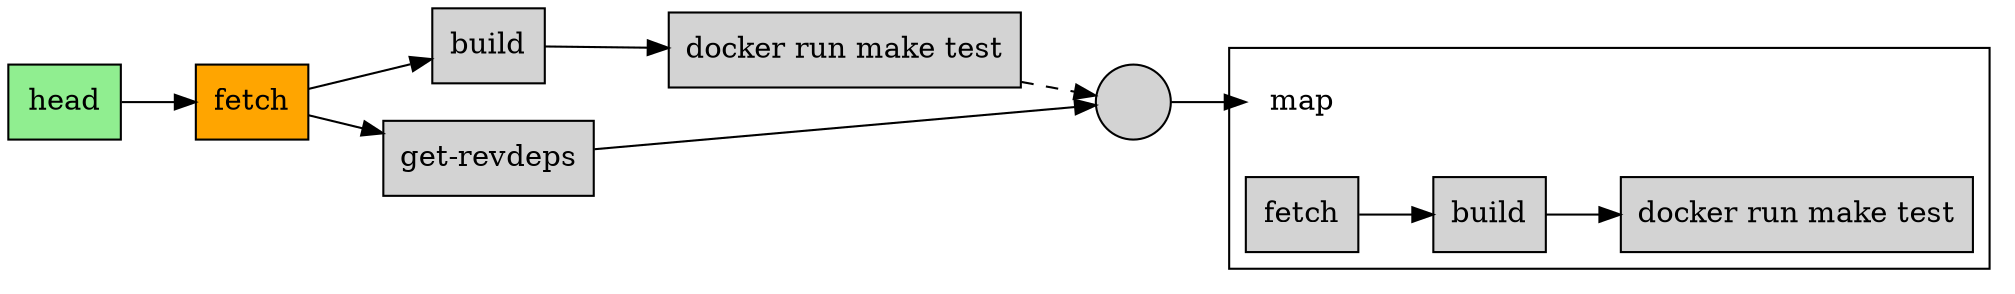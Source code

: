 digraph pipeline {
  node [shape="box"]
  rankdir=LR
  n5 [label="head",fillcolor="#90ee90",style="filled"]
  n4 [label="fetch",fillcolor="#ffa500",style="filled"]
  n5 -> n4
  n3 [label="build",fillcolor="#d3d3d3",style="filled"]
  n4 -> n3
  n2 [label="docker run make test",fillcolor="#d3d3d3",style="filled"]
  n3 -> n2
  n6 [label="get-revdeps",fillcolor="#d3d3d3",style="filled"]
  n4 -> n6
  n1 [label="",fillcolor="#d3d3d3",style="filled",shape="circle"]
  n2 -> n1 [style="dashed"]
  n6 -> n1
  subgraph cluster_0 {
  n0 [label="map",shape="none"]
  n9 [label="fetch",fillcolor="#d3d3d3",style="filled"]
  n8 [label="build",fillcolor="#d3d3d3",style="filled"]
  n9 -> n8
  n7 [label="docker run make test",fillcolor="#d3d3d3",style="filled"]
  n8 -> n7
  }
  n1 -> n0
  }
